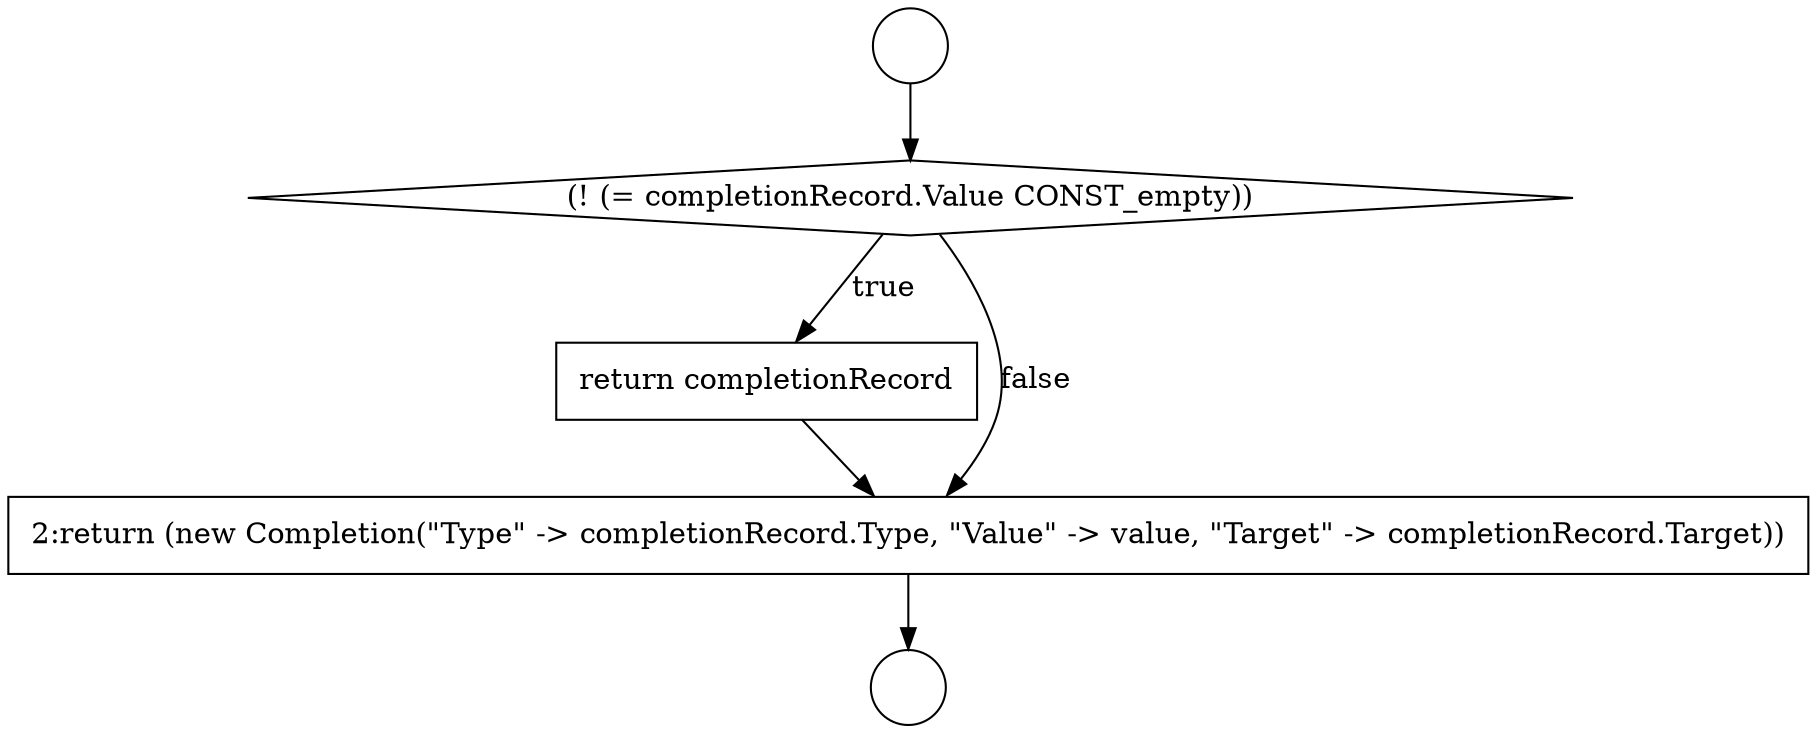 digraph {
  node20 [shape=diamond, label=<<font color="black">(! (= completionRecord.Value CONST_empty))</font>> color="black" fillcolor="white" style=filled]
  node21 [shape=none, margin=0, label=<<font color="black">
    <table border="0" cellborder="1" cellspacing="0" cellpadding="10">
      <tr><td align="left">return completionRecord</td></tr>
    </table>
  </font>> color="black" fillcolor="white" style=filled]
  node22 [shape=none, margin=0, label=<<font color="black">
    <table border="0" cellborder="1" cellspacing="0" cellpadding="10">
      <tr><td align="left">2:return (new Completion(&quot;Type&quot; -&gt; completionRecord.Type, &quot;Value&quot; -&gt; value, &quot;Target&quot; -&gt; completionRecord.Target))</td></tr>
    </table>
  </font>> color="black" fillcolor="white" style=filled]
  node18 [shape=circle label=" " color="black" fillcolor="white" style=filled]
  node19 [shape=circle label=" " color="black" fillcolor="white" style=filled]
  node18 -> node20 [ color="black"]
  node20 -> node21 [label=<<font color="black">true</font>> color="black"]
  node20 -> node22 [label=<<font color="black">false</font>> color="black"]
  node21 -> node22 [ color="black"]
  node22 -> node19 [ color="black"]
}
